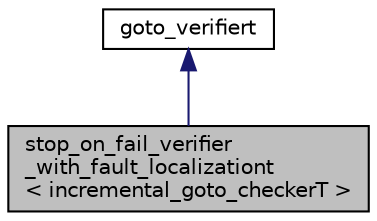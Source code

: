 digraph "stop_on_fail_verifier_with_fault_localizationt&lt; incremental_goto_checkerT &gt;"
{
 // LATEX_PDF_SIZE
  bgcolor="transparent";
  edge [fontname="Helvetica",fontsize="10",labelfontname="Helvetica",labelfontsize="10"];
  node [fontname="Helvetica",fontsize="10",shape=record];
  Node1 [label="stop_on_fail_verifier\l_with_fault_localizationt\l\< incremental_goto_checkerT \>",height=0.2,width=0.4,color="black", fillcolor="grey75", style="filled", fontcolor="black",tooltip="Stops when the first failing property is found and localizes the fault Requires an incremental goto c..."];
  Node2 -> Node1 [dir="back",color="midnightblue",fontsize="10",style="solid",fontname="Helvetica"];
  Node2 [label="goto_verifiert",height=0.2,width=0.4,color="black",URL="$classgoto__verifiert.html",tooltip="An implementation of goto_verifiert checks all properties in a goto model."];
}
